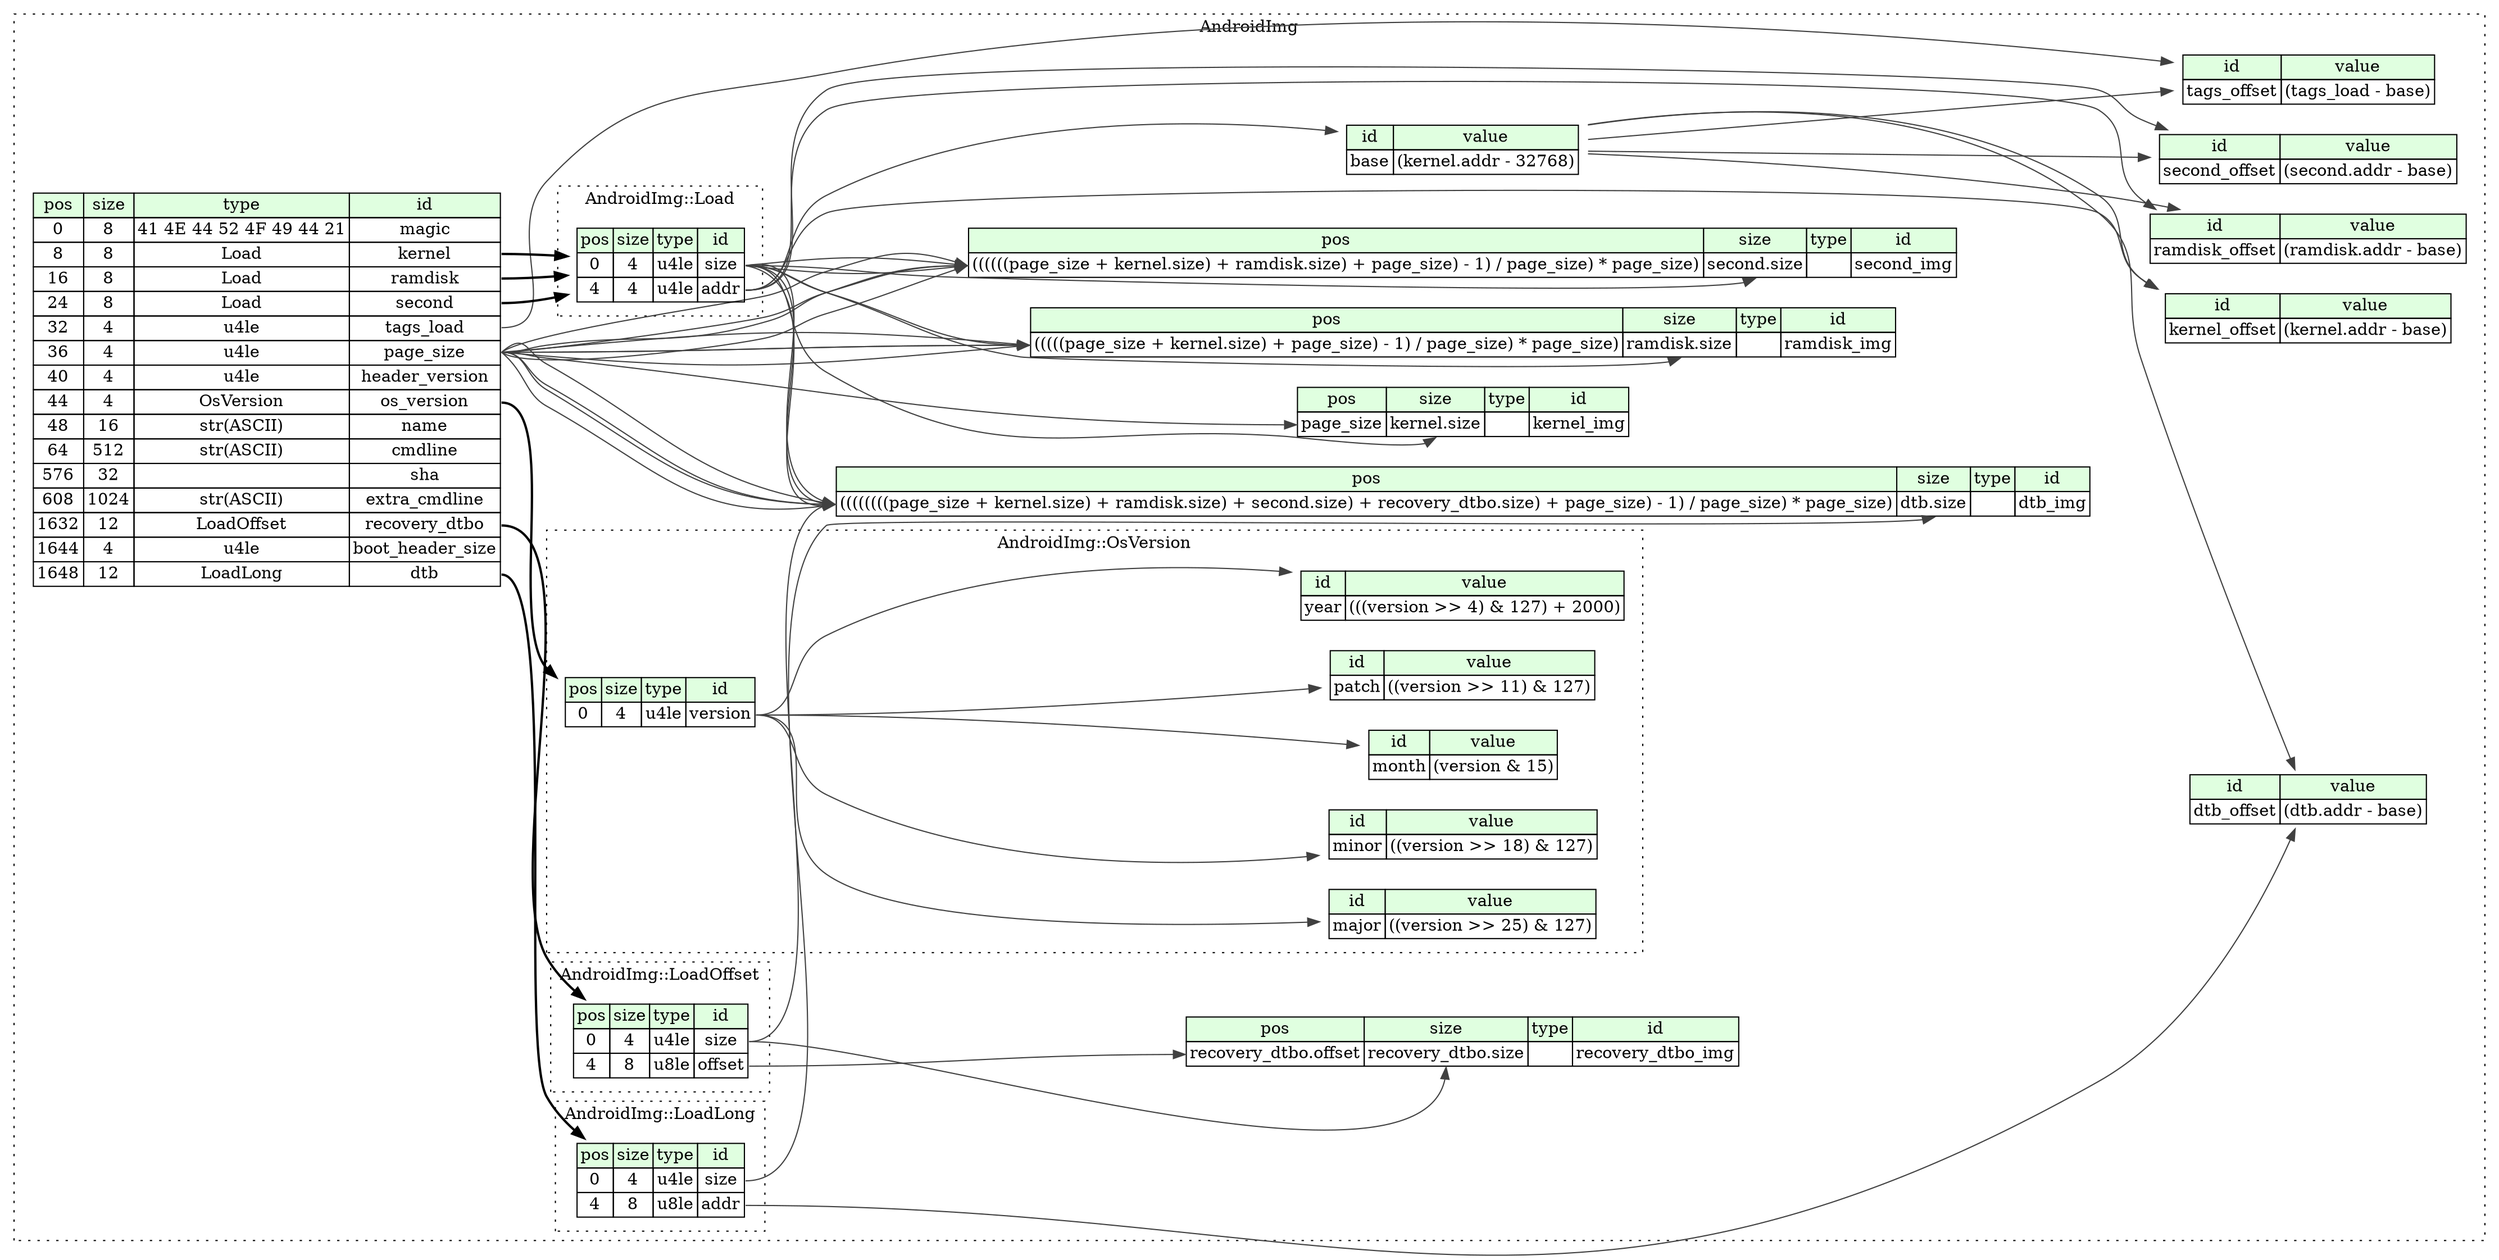 digraph {
	rankdir=LR;
	node [shape=plaintext];
	subgraph cluster__android_img {
		label="AndroidImg";
		graph[style=dotted];

		android_img__seq [label=<<TABLE BORDER="0" CELLBORDER="1" CELLSPACING="0">
			<TR><TD BGCOLOR="#E0FFE0">pos</TD><TD BGCOLOR="#E0FFE0">size</TD><TD BGCOLOR="#E0FFE0">type</TD><TD BGCOLOR="#E0FFE0">id</TD></TR>
			<TR><TD PORT="magic_pos">0</TD><TD PORT="magic_size">8</TD><TD>41 4E 44 52 4F 49 44 21</TD><TD PORT="magic_type">magic</TD></TR>
			<TR><TD PORT="kernel_pos">8</TD><TD PORT="kernel_size">8</TD><TD>Load</TD><TD PORT="kernel_type">kernel</TD></TR>
			<TR><TD PORT="ramdisk_pos">16</TD><TD PORT="ramdisk_size">8</TD><TD>Load</TD><TD PORT="ramdisk_type">ramdisk</TD></TR>
			<TR><TD PORT="second_pos">24</TD><TD PORT="second_size">8</TD><TD>Load</TD><TD PORT="second_type">second</TD></TR>
			<TR><TD PORT="tags_load_pos">32</TD><TD PORT="tags_load_size">4</TD><TD>u4le</TD><TD PORT="tags_load_type">tags_load</TD></TR>
			<TR><TD PORT="page_size_pos">36</TD><TD PORT="page_size_size">4</TD><TD>u4le</TD><TD PORT="page_size_type">page_size</TD></TR>
			<TR><TD PORT="header_version_pos">40</TD><TD PORT="header_version_size">4</TD><TD>u4le</TD><TD PORT="header_version_type">header_version</TD></TR>
			<TR><TD PORT="os_version_pos">44</TD><TD PORT="os_version_size">4</TD><TD>OsVersion</TD><TD PORT="os_version_type">os_version</TD></TR>
			<TR><TD PORT="name_pos">48</TD><TD PORT="name_size">16</TD><TD>str(ASCII)</TD><TD PORT="name_type">name</TD></TR>
			<TR><TD PORT="cmdline_pos">64</TD><TD PORT="cmdline_size">512</TD><TD>str(ASCII)</TD><TD PORT="cmdline_type">cmdline</TD></TR>
			<TR><TD PORT="sha_pos">576</TD><TD PORT="sha_size">32</TD><TD></TD><TD PORT="sha_type">sha</TD></TR>
			<TR><TD PORT="extra_cmdline_pos">608</TD><TD PORT="extra_cmdline_size">1024</TD><TD>str(ASCII)</TD><TD PORT="extra_cmdline_type">extra_cmdline</TD></TR>
			<TR><TD PORT="recovery_dtbo_pos">1632</TD><TD PORT="recovery_dtbo_size">12</TD><TD>LoadOffset</TD><TD PORT="recovery_dtbo_type">recovery_dtbo</TD></TR>
			<TR><TD PORT="boot_header_size_pos">1644</TD><TD PORT="boot_header_size_size">4</TD><TD>u4le</TD><TD PORT="boot_header_size_type">boot_header_size</TD></TR>
			<TR><TD PORT="dtb_pos">1648</TD><TD PORT="dtb_size">12</TD><TD>LoadLong</TD><TD PORT="dtb_type">dtb</TD></TR>
		</TABLE>>];
		android_img__inst__kernel_img [label=<<TABLE BORDER="0" CELLBORDER="1" CELLSPACING="0">
			<TR><TD BGCOLOR="#E0FFE0">pos</TD><TD BGCOLOR="#E0FFE0">size</TD><TD BGCOLOR="#E0FFE0">type</TD><TD BGCOLOR="#E0FFE0">id</TD></TR>
			<TR><TD PORT="kernel_img_pos">page_size</TD><TD PORT="kernel_img_size">kernel.size</TD><TD></TD><TD PORT="kernel_img_type">kernel_img</TD></TR>
		</TABLE>>];
		android_img__inst__tags_offset [label=<<TABLE BORDER="0" CELLBORDER="1" CELLSPACING="0">
			<TR><TD BGCOLOR="#E0FFE0">id</TD><TD BGCOLOR="#E0FFE0">value</TD></TR>
			<TR><TD>tags_offset</TD><TD>(tags_load - base)</TD></TR>
		</TABLE>>];
		android_img__inst__ramdisk_offset [label=<<TABLE BORDER="0" CELLBORDER="1" CELLSPACING="0">
			<TR><TD BGCOLOR="#E0FFE0">id</TD><TD BGCOLOR="#E0FFE0">value</TD></TR>
			<TR><TD>ramdisk_offset</TD><TD>(ramdisk.addr - base)</TD></TR>
		</TABLE>>];
		android_img__inst__second_offset [label=<<TABLE BORDER="0" CELLBORDER="1" CELLSPACING="0">
			<TR><TD BGCOLOR="#E0FFE0">id</TD><TD BGCOLOR="#E0FFE0">value</TD></TR>
			<TR><TD>second_offset</TD><TD>(second.addr - base)</TD></TR>
		</TABLE>>];
		android_img__inst__kernel_offset [label=<<TABLE BORDER="0" CELLBORDER="1" CELLSPACING="0">
			<TR><TD BGCOLOR="#E0FFE0">id</TD><TD BGCOLOR="#E0FFE0">value</TD></TR>
			<TR><TD>kernel_offset</TD><TD>(kernel.addr - base)</TD></TR>
		</TABLE>>];
		android_img__inst__dtb_offset [label=<<TABLE BORDER="0" CELLBORDER="1" CELLSPACING="0">
			<TR><TD BGCOLOR="#E0FFE0">id</TD><TD BGCOLOR="#E0FFE0">value</TD></TR>
			<TR><TD>dtb_offset</TD><TD>(dtb.addr - base)</TD></TR>
		</TABLE>>];
		android_img__inst__dtb_img [label=<<TABLE BORDER="0" CELLBORDER="1" CELLSPACING="0">
			<TR><TD BGCOLOR="#E0FFE0">pos</TD><TD BGCOLOR="#E0FFE0">size</TD><TD BGCOLOR="#E0FFE0">type</TD><TD BGCOLOR="#E0FFE0">id</TD></TR>
			<TR><TD PORT="dtb_img_pos">((((((((page_size + kernel.size) + ramdisk.size) + second.size) + recovery_dtbo.size) + page_size) - 1) / page_size) * page_size)</TD><TD PORT="dtb_img_size">dtb.size</TD><TD></TD><TD PORT="dtb_img_type">dtb_img</TD></TR>
		</TABLE>>];
		android_img__inst__ramdisk_img [label=<<TABLE BORDER="0" CELLBORDER="1" CELLSPACING="0">
			<TR><TD BGCOLOR="#E0FFE0">pos</TD><TD BGCOLOR="#E0FFE0">size</TD><TD BGCOLOR="#E0FFE0">type</TD><TD BGCOLOR="#E0FFE0">id</TD></TR>
			<TR><TD PORT="ramdisk_img_pos">(((((page_size + kernel.size) + page_size) - 1) / page_size) * page_size)</TD><TD PORT="ramdisk_img_size">ramdisk.size</TD><TD></TD><TD PORT="ramdisk_img_type">ramdisk_img</TD></TR>
		</TABLE>>];
		android_img__inst__recovery_dtbo_img [label=<<TABLE BORDER="0" CELLBORDER="1" CELLSPACING="0">
			<TR><TD BGCOLOR="#E0FFE0">pos</TD><TD BGCOLOR="#E0FFE0">size</TD><TD BGCOLOR="#E0FFE0">type</TD><TD BGCOLOR="#E0FFE0">id</TD></TR>
			<TR><TD PORT="recovery_dtbo_img_pos">recovery_dtbo.offset</TD><TD PORT="recovery_dtbo_img_size">recovery_dtbo.size</TD><TD></TD><TD PORT="recovery_dtbo_img_type">recovery_dtbo_img</TD></TR>
		</TABLE>>];
		android_img__inst__second_img [label=<<TABLE BORDER="0" CELLBORDER="1" CELLSPACING="0">
			<TR><TD BGCOLOR="#E0FFE0">pos</TD><TD BGCOLOR="#E0FFE0">size</TD><TD BGCOLOR="#E0FFE0">type</TD><TD BGCOLOR="#E0FFE0">id</TD></TR>
			<TR><TD PORT="second_img_pos">((((((page_size + kernel.size) + ramdisk.size) + page_size) - 1) / page_size) * page_size)</TD><TD PORT="second_img_size">second.size</TD><TD></TD><TD PORT="second_img_type">second_img</TD></TR>
		</TABLE>>];
		android_img__inst__base [label=<<TABLE BORDER="0" CELLBORDER="1" CELLSPACING="0">
			<TR><TD BGCOLOR="#E0FFE0">id</TD><TD BGCOLOR="#E0FFE0">value</TD></TR>
			<TR><TD>base</TD><TD>(kernel.addr - 32768)</TD></TR>
		</TABLE>>];
		subgraph cluster__load {
			label="AndroidImg::Load";
			graph[style=dotted];

			load__seq [label=<<TABLE BORDER="0" CELLBORDER="1" CELLSPACING="0">
				<TR><TD BGCOLOR="#E0FFE0">pos</TD><TD BGCOLOR="#E0FFE0">size</TD><TD BGCOLOR="#E0FFE0">type</TD><TD BGCOLOR="#E0FFE0">id</TD></TR>
				<TR><TD PORT="size_pos">0</TD><TD PORT="size_size">4</TD><TD>u4le</TD><TD PORT="size_type">size</TD></TR>
				<TR><TD PORT="addr_pos">4</TD><TD PORT="addr_size">4</TD><TD>u4le</TD><TD PORT="addr_type">addr</TD></TR>
			</TABLE>>];
		}
		subgraph cluster__load_long {
			label="AndroidImg::LoadLong";
			graph[style=dotted];

			load_long__seq [label=<<TABLE BORDER="0" CELLBORDER="1" CELLSPACING="0">
				<TR><TD BGCOLOR="#E0FFE0">pos</TD><TD BGCOLOR="#E0FFE0">size</TD><TD BGCOLOR="#E0FFE0">type</TD><TD BGCOLOR="#E0FFE0">id</TD></TR>
				<TR><TD PORT="size_pos">0</TD><TD PORT="size_size">4</TD><TD>u4le</TD><TD PORT="size_type">size</TD></TR>
				<TR><TD PORT="addr_pos">4</TD><TD PORT="addr_size">8</TD><TD>u8le</TD><TD PORT="addr_type">addr</TD></TR>
			</TABLE>>];
		}
		subgraph cluster__load_offset {
			label="AndroidImg::LoadOffset";
			graph[style=dotted];

			load_offset__seq [label=<<TABLE BORDER="0" CELLBORDER="1" CELLSPACING="0">
				<TR><TD BGCOLOR="#E0FFE0">pos</TD><TD BGCOLOR="#E0FFE0">size</TD><TD BGCOLOR="#E0FFE0">type</TD><TD BGCOLOR="#E0FFE0">id</TD></TR>
				<TR><TD PORT="size_pos">0</TD><TD PORT="size_size">4</TD><TD>u4le</TD><TD PORT="size_type">size</TD></TR>
				<TR><TD PORT="offset_pos">4</TD><TD PORT="offset_size">8</TD><TD>u8le</TD><TD PORT="offset_type">offset</TD></TR>
			</TABLE>>];
		}
		subgraph cluster__os_version {
			label="AndroidImg::OsVersion";
			graph[style=dotted];

			os_version__seq [label=<<TABLE BORDER="0" CELLBORDER="1" CELLSPACING="0">
				<TR><TD BGCOLOR="#E0FFE0">pos</TD><TD BGCOLOR="#E0FFE0">size</TD><TD BGCOLOR="#E0FFE0">type</TD><TD BGCOLOR="#E0FFE0">id</TD></TR>
				<TR><TD PORT="version_pos">0</TD><TD PORT="version_size">4</TD><TD>u4le</TD><TD PORT="version_type">version</TD></TR>
			</TABLE>>];
			os_version__inst__month [label=<<TABLE BORDER="0" CELLBORDER="1" CELLSPACING="0">
				<TR><TD BGCOLOR="#E0FFE0">id</TD><TD BGCOLOR="#E0FFE0">value</TD></TR>
				<TR><TD>month</TD><TD>(version &amp; 15)</TD></TR>
			</TABLE>>];
			os_version__inst__patch [label=<<TABLE BORDER="0" CELLBORDER="1" CELLSPACING="0">
				<TR><TD BGCOLOR="#E0FFE0">id</TD><TD BGCOLOR="#E0FFE0">value</TD></TR>
				<TR><TD>patch</TD><TD>((version &gt;&gt; 11) &amp; 127)</TD></TR>
			</TABLE>>];
			os_version__inst__year [label=<<TABLE BORDER="0" CELLBORDER="1" CELLSPACING="0">
				<TR><TD BGCOLOR="#E0FFE0">id</TD><TD BGCOLOR="#E0FFE0">value</TD></TR>
				<TR><TD>year</TD><TD>(((version &gt;&gt; 4) &amp; 127) + 2000)</TD></TR>
			</TABLE>>];
			os_version__inst__major [label=<<TABLE BORDER="0" CELLBORDER="1" CELLSPACING="0">
				<TR><TD BGCOLOR="#E0FFE0">id</TD><TD BGCOLOR="#E0FFE0">value</TD></TR>
				<TR><TD>major</TD><TD>((version &gt;&gt; 25) &amp; 127)</TD></TR>
			</TABLE>>];
			os_version__inst__minor [label=<<TABLE BORDER="0" CELLBORDER="1" CELLSPACING="0">
				<TR><TD BGCOLOR="#E0FFE0">id</TD><TD BGCOLOR="#E0FFE0">value</TD></TR>
				<TR><TD>minor</TD><TD>((version &gt;&gt; 18) &amp; 127)</TD></TR>
			</TABLE>>];
		}
	}
	android_img__seq:kernel_type -> load__seq [style=bold];
	android_img__seq:ramdisk_type -> load__seq [style=bold];
	android_img__seq:second_type -> load__seq [style=bold];
	android_img__seq:os_version_type -> os_version__seq [style=bold];
	android_img__seq:recovery_dtbo_type -> load_offset__seq [style=bold];
	android_img__seq:dtb_type -> load_long__seq [style=bold];
	android_img__seq:page_size_type -> android_img__inst__kernel_img:kernel_img_pos [color="#404040"];
	load__seq:size_type -> android_img__inst__kernel_img:kernel_img_size [color="#404040"];
	android_img__seq:tags_load_type -> android_img__inst__tags_offset [color="#404040"];
	android_img__inst__base:base_type -> android_img__inst__tags_offset [color="#404040"];
	load__seq:addr_type -> android_img__inst__ramdisk_offset [color="#404040"];
	android_img__inst__base:base_type -> android_img__inst__ramdisk_offset [color="#404040"];
	load__seq:addr_type -> android_img__inst__second_offset [color="#404040"];
	android_img__inst__base:base_type -> android_img__inst__second_offset [color="#404040"];
	load__seq:addr_type -> android_img__inst__kernel_offset [color="#404040"];
	android_img__inst__base:base_type -> android_img__inst__kernel_offset [color="#404040"];
	load_long__seq:addr_type -> android_img__inst__dtb_offset [color="#404040"];
	android_img__inst__base:base_type -> android_img__inst__dtb_offset [color="#404040"];
	android_img__seq:page_size_type -> android_img__inst__dtb_img:dtb_img_pos [color="#404040"];
	load__seq:size_type -> android_img__inst__dtb_img:dtb_img_pos [color="#404040"];
	load__seq:size_type -> android_img__inst__dtb_img:dtb_img_pos [color="#404040"];
	load__seq:size_type -> android_img__inst__dtb_img:dtb_img_pos [color="#404040"];
	load_offset__seq:size_type -> android_img__inst__dtb_img:dtb_img_pos [color="#404040"];
	android_img__seq:page_size_type -> android_img__inst__dtb_img:dtb_img_pos [color="#404040"];
	android_img__seq:page_size_type -> android_img__inst__dtb_img:dtb_img_pos [color="#404040"];
	android_img__seq:page_size_type -> android_img__inst__dtb_img:dtb_img_pos [color="#404040"];
	load_long__seq:size_type -> android_img__inst__dtb_img:dtb_img_size [color="#404040"];
	android_img__seq:page_size_type -> android_img__inst__ramdisk_img:ramdisk_img_pos [color="#404040"];
	load__seq:size_type -> android_img__inst__ramdisk_img:ramdisk_img_pos [color="#404040"];
	android_img__seq:page_size_type -> android_img__inst__ramdisk_img:ramdisk_img_pos [color="#404040"];
	android_img__seq:page_size_type -> android_img__inst__ramdisk_img:ramdisk_img_pos [color="#404040"];
	android_img__seq:page_size_type -> android_img__inst__ramdisk_img:ramdisk_img_pos [color="#404040"];
	load__seq:size_type -> android_img__inst__ramdisk_img:ramdisk_img_size [color="#404040"];
	load_offset__seq:offset_type -> android_img__inst__recovery_dtbo_img:recovery_dtbo_img_pos [color="#404040"];
	load_offset__seq:size_type -> android_img__inst__recovery_dtbo_img:recovery_dtbo_img_size [color="#404040"];
	android_img__seq:page_size_type -> android_img__inst__second_img:second_img_pos [color="#404040"];
	load__seq:size_type -> android_img__inst__second_img:second_img_pos [color="#404040"];
	load__seq:size_type -> android_img__inst__second_img:second_img_pos [color="#404040"];
	android_img__seq:page_size_type -> android_img__inst__second_img:second_img_pos [color="#404040"];
	android_img__seq:page_size_type -> android_img__inst__second_img:second_img_pos [color="#404040"];
	android_img__seq:page_size_type -> android_img__inst__second_img:second_img_pos [color="#404040"];
	load__seq:size_type -> android_img__inst__second_img:second_img_size [color="#404040"];
	load__seq:addr_type -> android_img__inst__base [color="#404040"];
	os_version__seq:version_type -> os_version__inst__month [color="#404040"];
	os_version__seq:version_type -> os_version__inst__patch [color="#404040"];
	os_version__seq:version_type -> os_version__inst__year [color="#404040"];
	os_version__seq:version_type -> os_version__inst__major [color="#404040"];
	os_version__seq:version_type -> os_version__inst__minor [color="#404040"];
}
